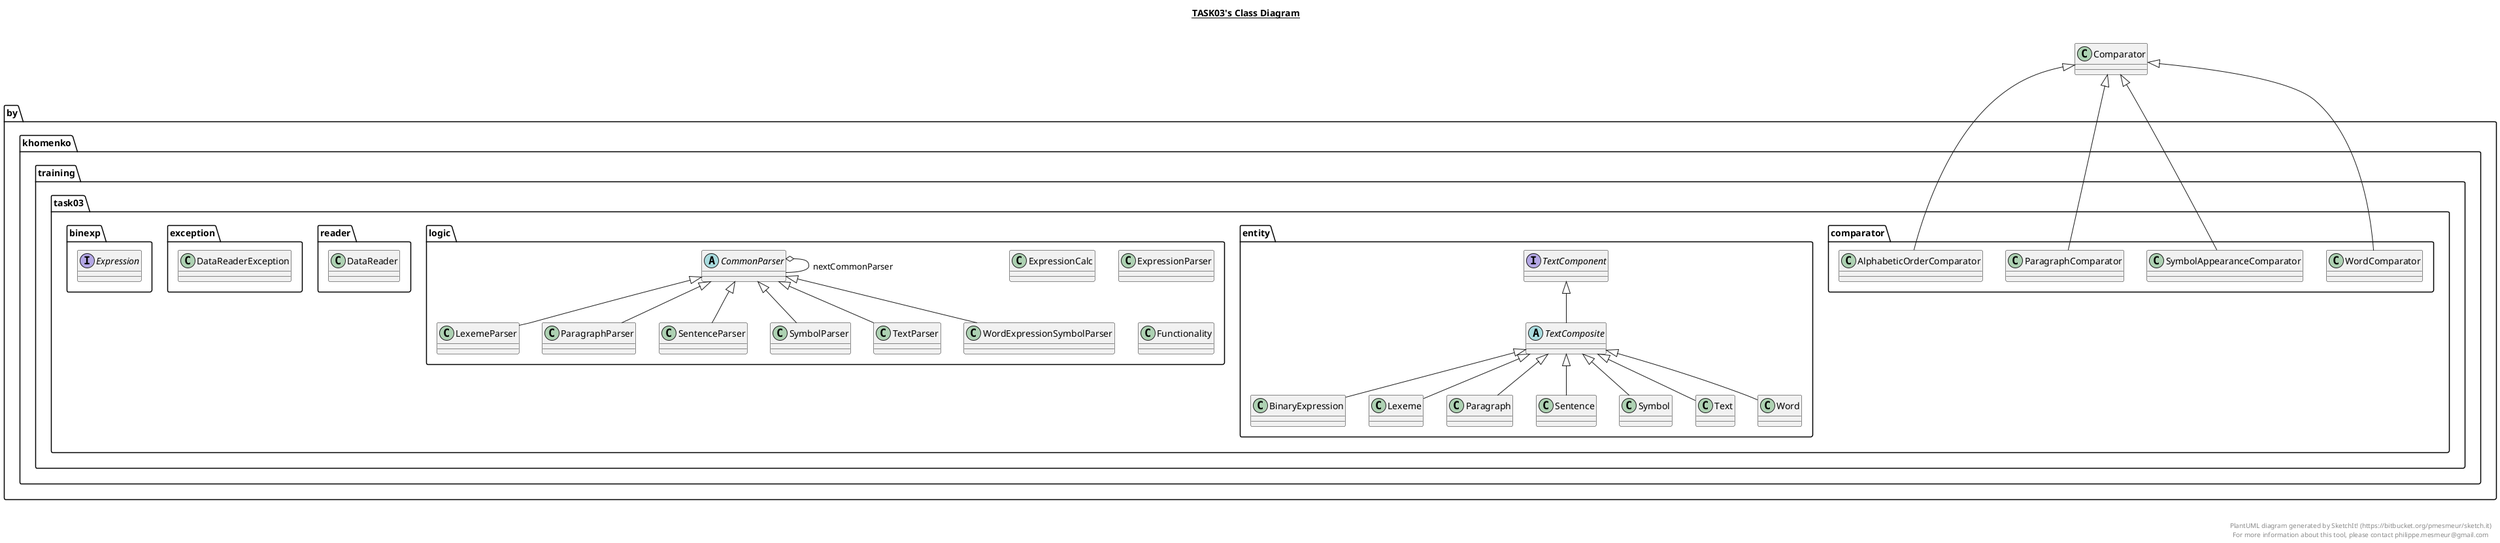 @startuml

title __TASK03's Class Diagram__\n

  package by.khomenko.training.task03 {
    package by.khomenko.training.task03.comparator {
      class AlphabeticOrderComparator {
      }
    }
  }
  

  package by.khomenko.training.task03 {
    package by.khomenko.training.task03.entity {
      class BinaryExpression {
      }
    }
  }
  

  package by.khomenko.training.task03 {
    package by.khomenko.training.task03.logic {
      abstract class CommonParser {
      }
    }
  }
  

  package by.khomenko.training.task03 {
    package by.khomenko.training.task03.reader {
      class DataReader {
      }
    }
  }
  

  package by.khomenko.training.task03 {
    package by.khomenko.training.task03.exception {
      class DataReaderException {
      }
    }
  }
  

  package by.khomenko.training.task03 {
    package by.khomenko.training.task03.binexp {
      interface Expression {
      }
    }
  }
  

  package by.khomenko.training.task03 {
    package by.khomenko.training.task03.logic {
      class ExpressionCalc {
      }
    }
  }
  

  package by.khomenko.training.task03 {
    package by.khomenko.training.task03.logic {
      class ExpressionParser {
      }
    }
  }
  

  package by.khomenko.training.task03 {
    package by.khomenko.training.task03.logic {
      class Functionality {
      }
    }
  }
  

  package by.khomenko.training.task03 {
    package by.khomenko.training.task03.entity {
      class Lexeme {
      }
    }
  }
  

  package by.khomenko.training.task03 {
    package by.khomenko.training.task03.logic {
      class LexemeParser {
      }
    }
  }


  package by.khomenko.training.task03 {
    package by.khomenko.training.task03.entity {
      class Paragraph {
      }
    }
  }
  

  package by.khomenko.training.task03 {
    package by.khomenko.training.task03.comparator {
      class ParagraphComparator {
      }
    }
  }
  

  package by.khomenko.training.task03 {
    package by.khomenko.training.task03.logic {
      class ParagraphParser {
      }
    }
  }
  

  package by.khomenko.training.task03 {
    package by.khomenko.training.task03.entity {
      class Sentence {
      }
    }
  }
  

  package by.khomenko.training.task03 {
    package by.khomenko.training.task03.logic {
      class SentenceParser {
      }
    }
  }
  

  package by.khomenko.training.task03 {
    package by.khomenko.training.task03.entity {
      class Symbol {
      }
    }
  }
  

  package by.khomenko.training.task03 {
    package by.khomenko.training.task03.comparator {
      class SymbolAppearanceComparator {
      }
    }
  }
  

  package by.khomenko.training.task03 {
    package by.khomenko.training.task03.logic {
      class SymbolParser {
      }
    }
  }
  

  package by.khomenko.training.task03 {
    package by.khomenko.training.task03.entity {
      class Text {
      }
    }
  }
  

  package by.khomenko.training.task03 {
    package by.khomenko.training.task03.entity {
      interface TextComponent {
      }
    }
  }
  

  package by.khomenko.training.task03 {
    package by.khomenko.training.task03.entity {
      abstract class TextComposite {
      }
    }
  }
  

  package by.khomenko.training.task03 {
    package by.khomenko.training.task03.logic {
      class TextParser {
      }
    }
  }
  

  package by.khomenko.training.task03 {
    package by.khomenko.training.task03.entity {
      class Word {
      }
    }
  }
  

  package by.khomenko.training.task03 {
    package by.khomenko.training.task03.comparator {
      class WordComparator {
      }
    }
  }
  

  package by.khomenko.training.task03 {
    package by.khomenko.training.task03.logic {
      class WordExpressionSymbolParser {
      }
    }
  }
  

  AlphabeticOrderComparator -up-|> Comparator
  BinaryExpression -up-|> TextComposite
  CommonParser o-- CommonParser : nextCommonParser
  Lexeme -up-|> TextComposite
  LexemeParser -up-|> CommonParser
  Paragraph -up-|> TextComposite
  ParagraphComparator -up-|> Comparator
  ParagraphParser -up-|> CommonParser
  Sentence -up-|> TextComposite
  SentenceParser -up-|> CommonParser
  Symbol -up-|> TextComposite
  SymbolAppearanceComparator -up-|> Comparator
  SymbolParser -up-|> CommonParser
  Text -up-|> TextComposite
  TextComposite -up-|> TextComponent
  TextParser -up-|> CommonParser
  Word -up-|> TextComposite
  WordComparator -up-|> Comparator
  WordExpressionSymbolParser -up-|> CommonParser


right footer


PlantUML diagram generated by SketchIt! (https://bitbucket.org/pmesmeur/sketch.it)
For more information about this tool, please contact philippe.mesmeur@gmail.com
endfooter

@enduml
